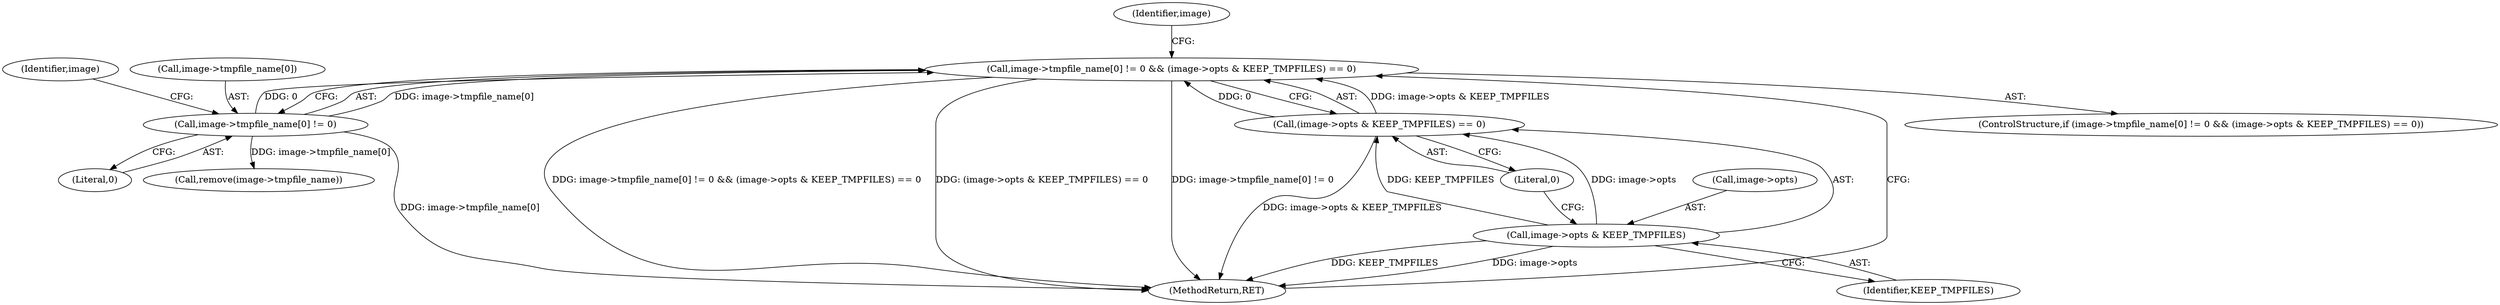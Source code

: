 digraph "0_Android_9d4853418ab2f754c2b63e091c29c5529b8b86ca_28@API" {
"1000148" [label="(Call,image->tmpfile_name[0] != 0 && (image->opts & KEEP_TMPFILES) == 0)"];
"1000149" [label="(Call,image->tmpfile_name[0] != 0)"];
"1000156" [label="(Call,(image->opts & KEEP_TMPFILES) == 0)"];
"1000157" [label="(Call,image->opts & KEEP_TMPFILES)"];
"1000162" [label="(Literal,0)"];
"1000159" [label="(Identifier,image)"];
"1000150" [label="(Call,image->tmpfile_name[0])"];
"1000148" [label="(Call,image->tmpfile_name[0] != 0 && (image->opts & KEEP_TMPFILES) == 0)"];
"1000155" [label="(Literal,0)"];
"1000149" [label="(Call,image->tmpfile_name[0] != 0)"];
"1000158" [label="(Call,image->opts)"];
"1000161" [label="(Identifier,KEEP_TMPFILES)"];
"1000175" [label="(MethodReturn,RET)"];
"1000147" [label="(ControlStructure,if (image->tmpfile_name[0] != 0 && (image->opts & KEEP_TMPFILES) == 0))"];
"1000166" [label="(Identifier,image)"];
"1000164" [label="(Call,remove(image->tmpfile_name))"];
"1000157" [label="(Call,image->opts & KEEP_TMPFILES)"];
"1000156" [label="(Call,(image->opts & KEEP_TMPFILES) == 0)"];
"1000148" -> "1000147"  [label="AST: "];
"1000148" -> "1000149"  [label="CFG: "];
"1000148" -> "1000156"  [label="CFG: "];
"1000149" -> "1000148"  [label="AST: "];
"1000156" -> "1000148"  [label="AST: "];
"1000166" -> "1000148"  [label="CFG: "];
"1000175" -> "1000148"  [label="CFG: "];
"1000148" -> "1000175"  [label="DDG: image->tmpfile_name[0] != 0"];
"1000148" -> "1000175"  [label="DDG: image->tmpfile_name[0] != 0 && (image->opts & KEEP_TMPFILES) == 0"];
"1000148" -> "1000175"  [label="DDG: (image->opts & KEEP_TMPFILES) == 0"];
"1000149" -> "1000148"  [label="DDG: image->tmpfile_name[0]"];
"1000149" -> "1000148"  [label="DDG: 0"];
"1000156" -> "1000148"  [label="DDG: image->opts & KEEP_TMPFILES"];
"1000156" -> "1000148"  [label="DDG: 0"];
"1000149" -> "1000155"  [label="CFG: "];
"1000150" -> "1000149"  [label="AST: "];
"1000155" -> "1000149"  [label="AST: "];
"1000159" -> "1000149"  [label="CFG: "];
"1000149" -> "1000175"  [label="DDG: image->tmpfile_name[0]"];
"1000149" -> "1000164"  [label="DDG: image->tmpfile_name[0]"];
"1000156" -> "1000162"  [label="CFG: "];
"1000157" -> "1000156"  [label="AST: "];
"1000162" -> "1000156"  [label="AST: "];
"1000156" -> "1000175"  [label="DDG: image->opts & KEEP_TMPFILES"];
"1000157" -> "1000156"  [label="DDG: image->opts"];
"1000157" -> "1000156"  [label="DDG: KEEP_TMPFILES"];
"1000157" -> "1000161"  [label="CFG: "];
"1000158" -> "1000157"  [label="AST: "];
"1000161" -> "1000157"  [label="AST: "];
"1000162" -> "1000157"  [label="CFG: "];
"1000157" -> "1000175"  [label="DDG: image->opts"];
"1000157" -> "1000175"  [label="DDG: KEEP_TMPFILES"];
}
